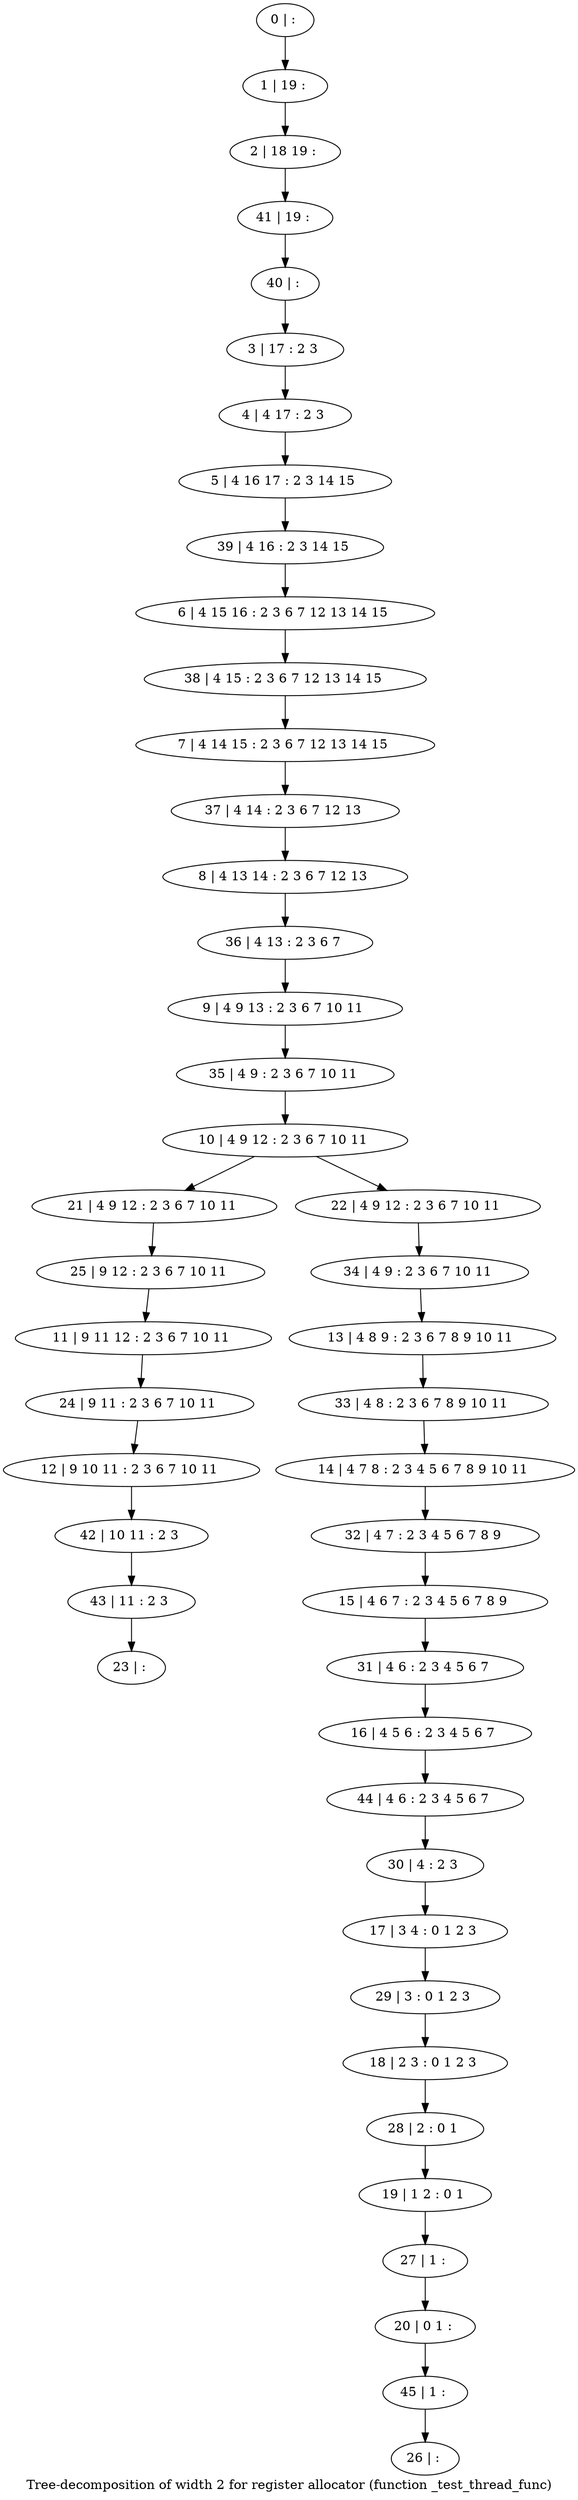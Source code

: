 digraph G {
graph [label="Tree-decomposition of width 2 for register allocator (function _test_thread_func)"]
0[label="0 | : "];
1[label="1 | 19 : "];
2[label="2 | 18 19 : "];
3[label="3 | 17 : 2 3 "];
4[label="4 | 4 17 : 2 3 "];
5[label="5 | 4 16 17 : 2 3 14 15 "];
6[label="6 | 4 15 16 : 2 3 6 7 12 13 14 15 "];
7[label="7 | 4 14 15 : 2 3 6 7 12 13 14 15 "];
8[label="8 | 4 13 14 : 2 3 6 7 12 13 "];
9[label="9 | 4 9 13 : 2 3 6 7 10 11 "];
10[label="10 | 4 9 12 : 2 3 6 7 10 11 "];
11[label="11 | 9 11 12 : 2 3 6 7 10 11 "];
12[label="12 | 9 10 11 : 2 3 6 7 10 11 "];
13[label="13 | 4 8 9 : 2 3 6 7 8 9 10 11 "];
14[label="14 | 4 7 8 : 2 3 4 5 6 7 8 9 10 11 "];
15[label="15 | 4 6 7 : 2 3 4 5 6 7 8 9 "];
16[label="16 | 4 5 6 : 2 3 4 5 6 7 "];
17[label="17 | 3 4 : 0 1 2 3 "];
18[label="18 | 2 3 : 0 1 2 3 "];
19[label="19 | 1 2 : 0 1 "];
20[label="20 | 0 1 : "];
21[label="21 | 4 9 12 : 2 3 6 7 10 11 "];
22[label="22 | 4 9 12 : 2 3 6 7 10 11 "];
23[label="23 | : "];
24[label="24 | 9 11 : 2 3 6 7 10 11 "];
25[label="25 | 9 12 : 2 3 6 7 10 11 "];
26[label="26 | : "];
27[label="27 | 1 : "];
28[label="28 | 2 : 0 1 "];
29[label="29 | 3 : 0 1 2 3 "];
30[label="30 | 4 : 2 3 "];
31[label="31 | 4 6 : 2 3 4 5 6 7 "];
32[label="32 | 4 7 : 2 3 4 5 6 7 8 9 "];
33[label="33 | 4 8 : 2 3 6 7 8 9 10 11 "];
34[label="34 | 4 9 : 2 3 6 7 10 11 "];
35[label="35 | 4 9 : 2 3 6 7 10 11 "];
36[label="36 | 4 13 : 2 3 6 7 "];
37[label="37 | 4 14 : 2 3 6 7 12 13 "];
38[label="38 | 4 15 : 2 3 6 7 12 13 14 15 "];
39[label="39 | 4 16 : 2 3 14 15 "];
40[label="40 | : "];
41[label="41 | 19 : "];
42[label="42 | 10 11 : 2 3 "];
43[label="43 | 11 : 2 3 "];
44[label="44 | 4 6 : 2 3 4 5 6 7 "];
45[label="45 | 1 : "];
0->1 ;
1->2 ;
3->4 ;
4->5 ;
10->21 ;
10->22 ;
24->12 ;
11->24 ;
25->11 ;
21->25 ;
27->20 ;
19->27 ;
28->19 ;
18->28 ;
29->18 ;
17->29 ;
30->17 ;
31->16 ;
15->31 ;
32->15 ;
14->32 ;
33->14 ;
13->33 ;
34->13 ;
22->34 ;
35->10 ;
9->35 ;
36->9 ;
8->36 ;
37->8 ;
7->37 ;
38->7 ;
6->38 ;
39->6 ;
5->39 ;
40->3 ;
41->40 ;
2->41 ;
12->42 ;
43->23 ;
42->43 ;
44->30 ;
16->44 ;
45->26 ;
20->45 ;
}
